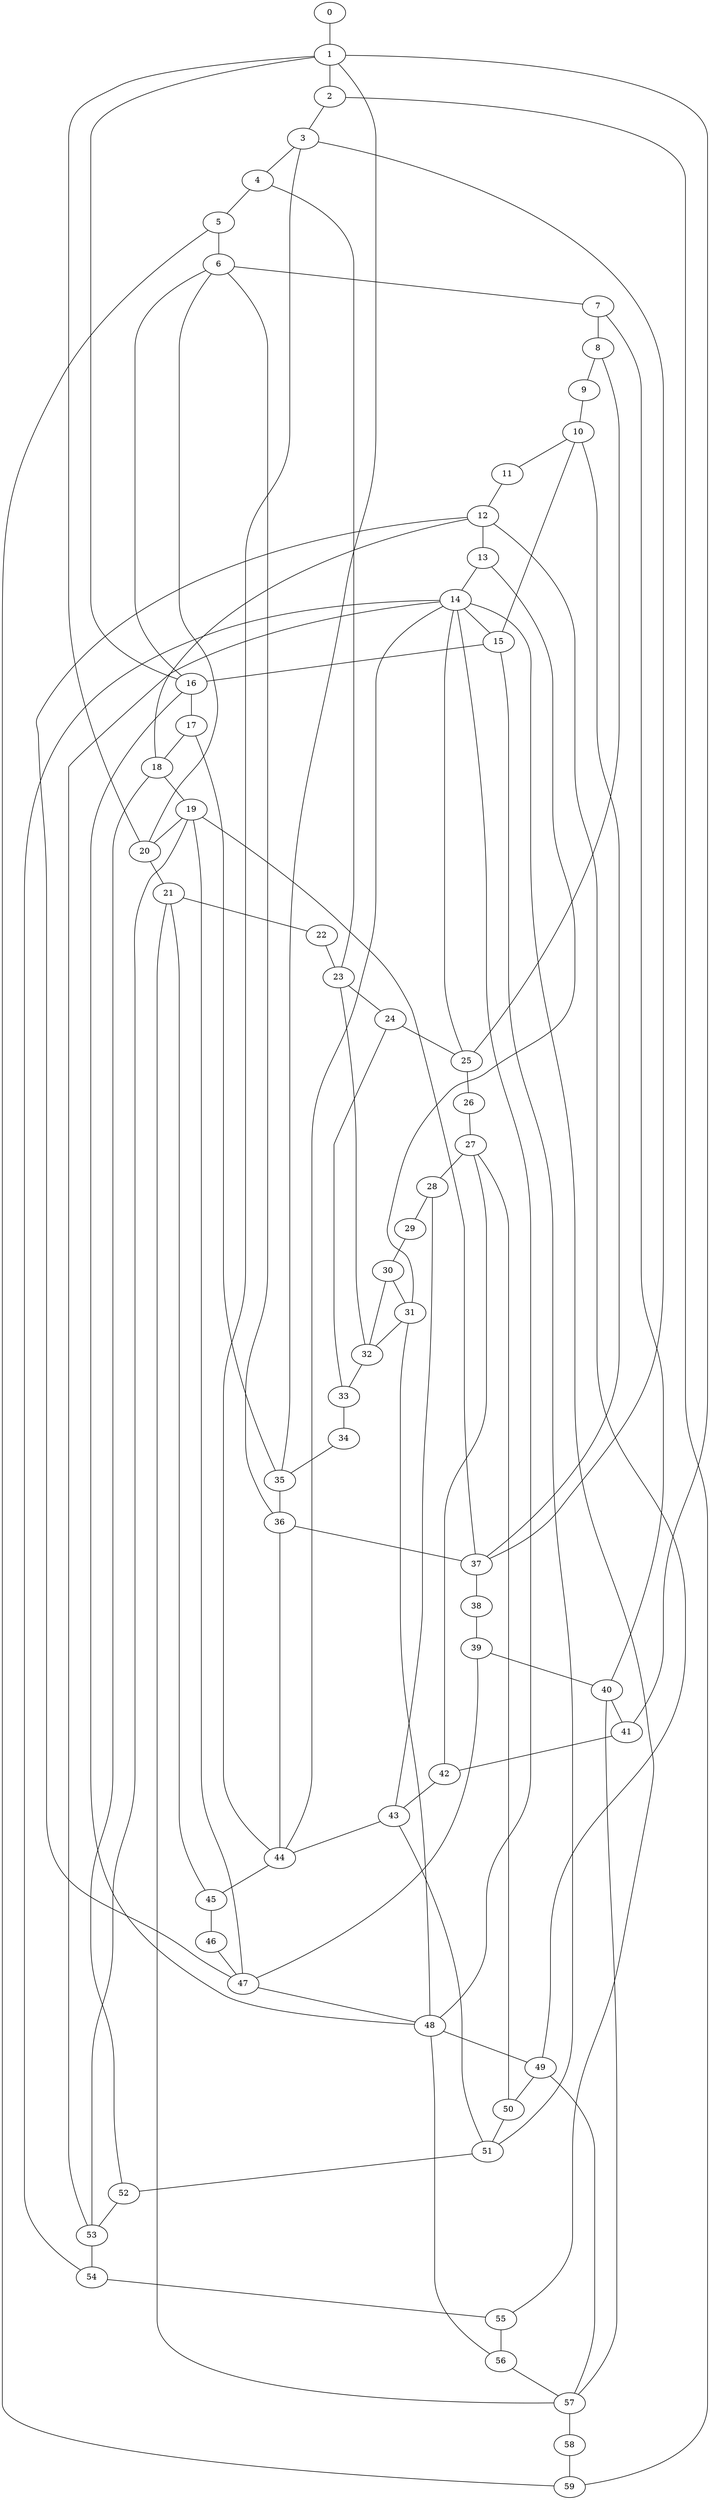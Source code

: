 
graph graphname {
    0 -- 1
1 -- 2
1 -- 20
1 -- 16
1 -- 41
1 -- 35
2 -- 3
2 -- 59
3 -- 4
3 -- 44
3 -- 37
4 -- 5
4 -- 23
5 -- 6
5 -- 59
6 -- 7
6 -- 36
6 -- 20
6 -- 16
7 -- 8
7 -- 40
8 -- 9
8 -- 25
9 -- 10
10 -- 11
10 -- 37
10 -- 15
11 -- 12
12 -- 13
12 -- 47
12 -- 18
12 -- 49
13 -- 14
13 -- 31
14 -- 15
14 -- 55
14 -- 48
14 -- 53
14 -- 44
14 -- 25
14 -- 54
15 -- 16
15 -- 51
16 -- 17
16 -- 48
17 -- 18
17 -- 35
18 -- 19
18 -- 52
19 -- 20
19 -- 37
19 -- 47
19 -- 53
20 -- 21
21 -- 22
21 -- 57
21 -- 45
22 -- 23
23 -- 24
23 -- 32
24 -- 25
24 -- 33
25 -- 26
26 -- 27
27 -- 28
27 -- 42
27 -- 50
28 -- 29
28 -- 43
29 -- 30
30 -- 31
30 -- 32
31 -- 32
31 -- 48
32 -- 33
33 -- 34
34 -- 35
35 -- 36
36 -- 37
36 -- 44
37 -- 38
38 -- 39
39 -- 40
39 -- 47
40 -- 41
40 -- 57
41 -- 42
42 -- 43
43 -- 44
43 -- 51
44 -- 45
45 -- 46
46 -- 47
47 -- 48
48 -- 49
48 -- 56
49 -- 50
49 -- 57
50 -- 51
51 -- 52
52 -- 53
53 -- 54
54 -- 55
55 -- 56
56 -- 57
57 -- 58
58 -- 59

}

